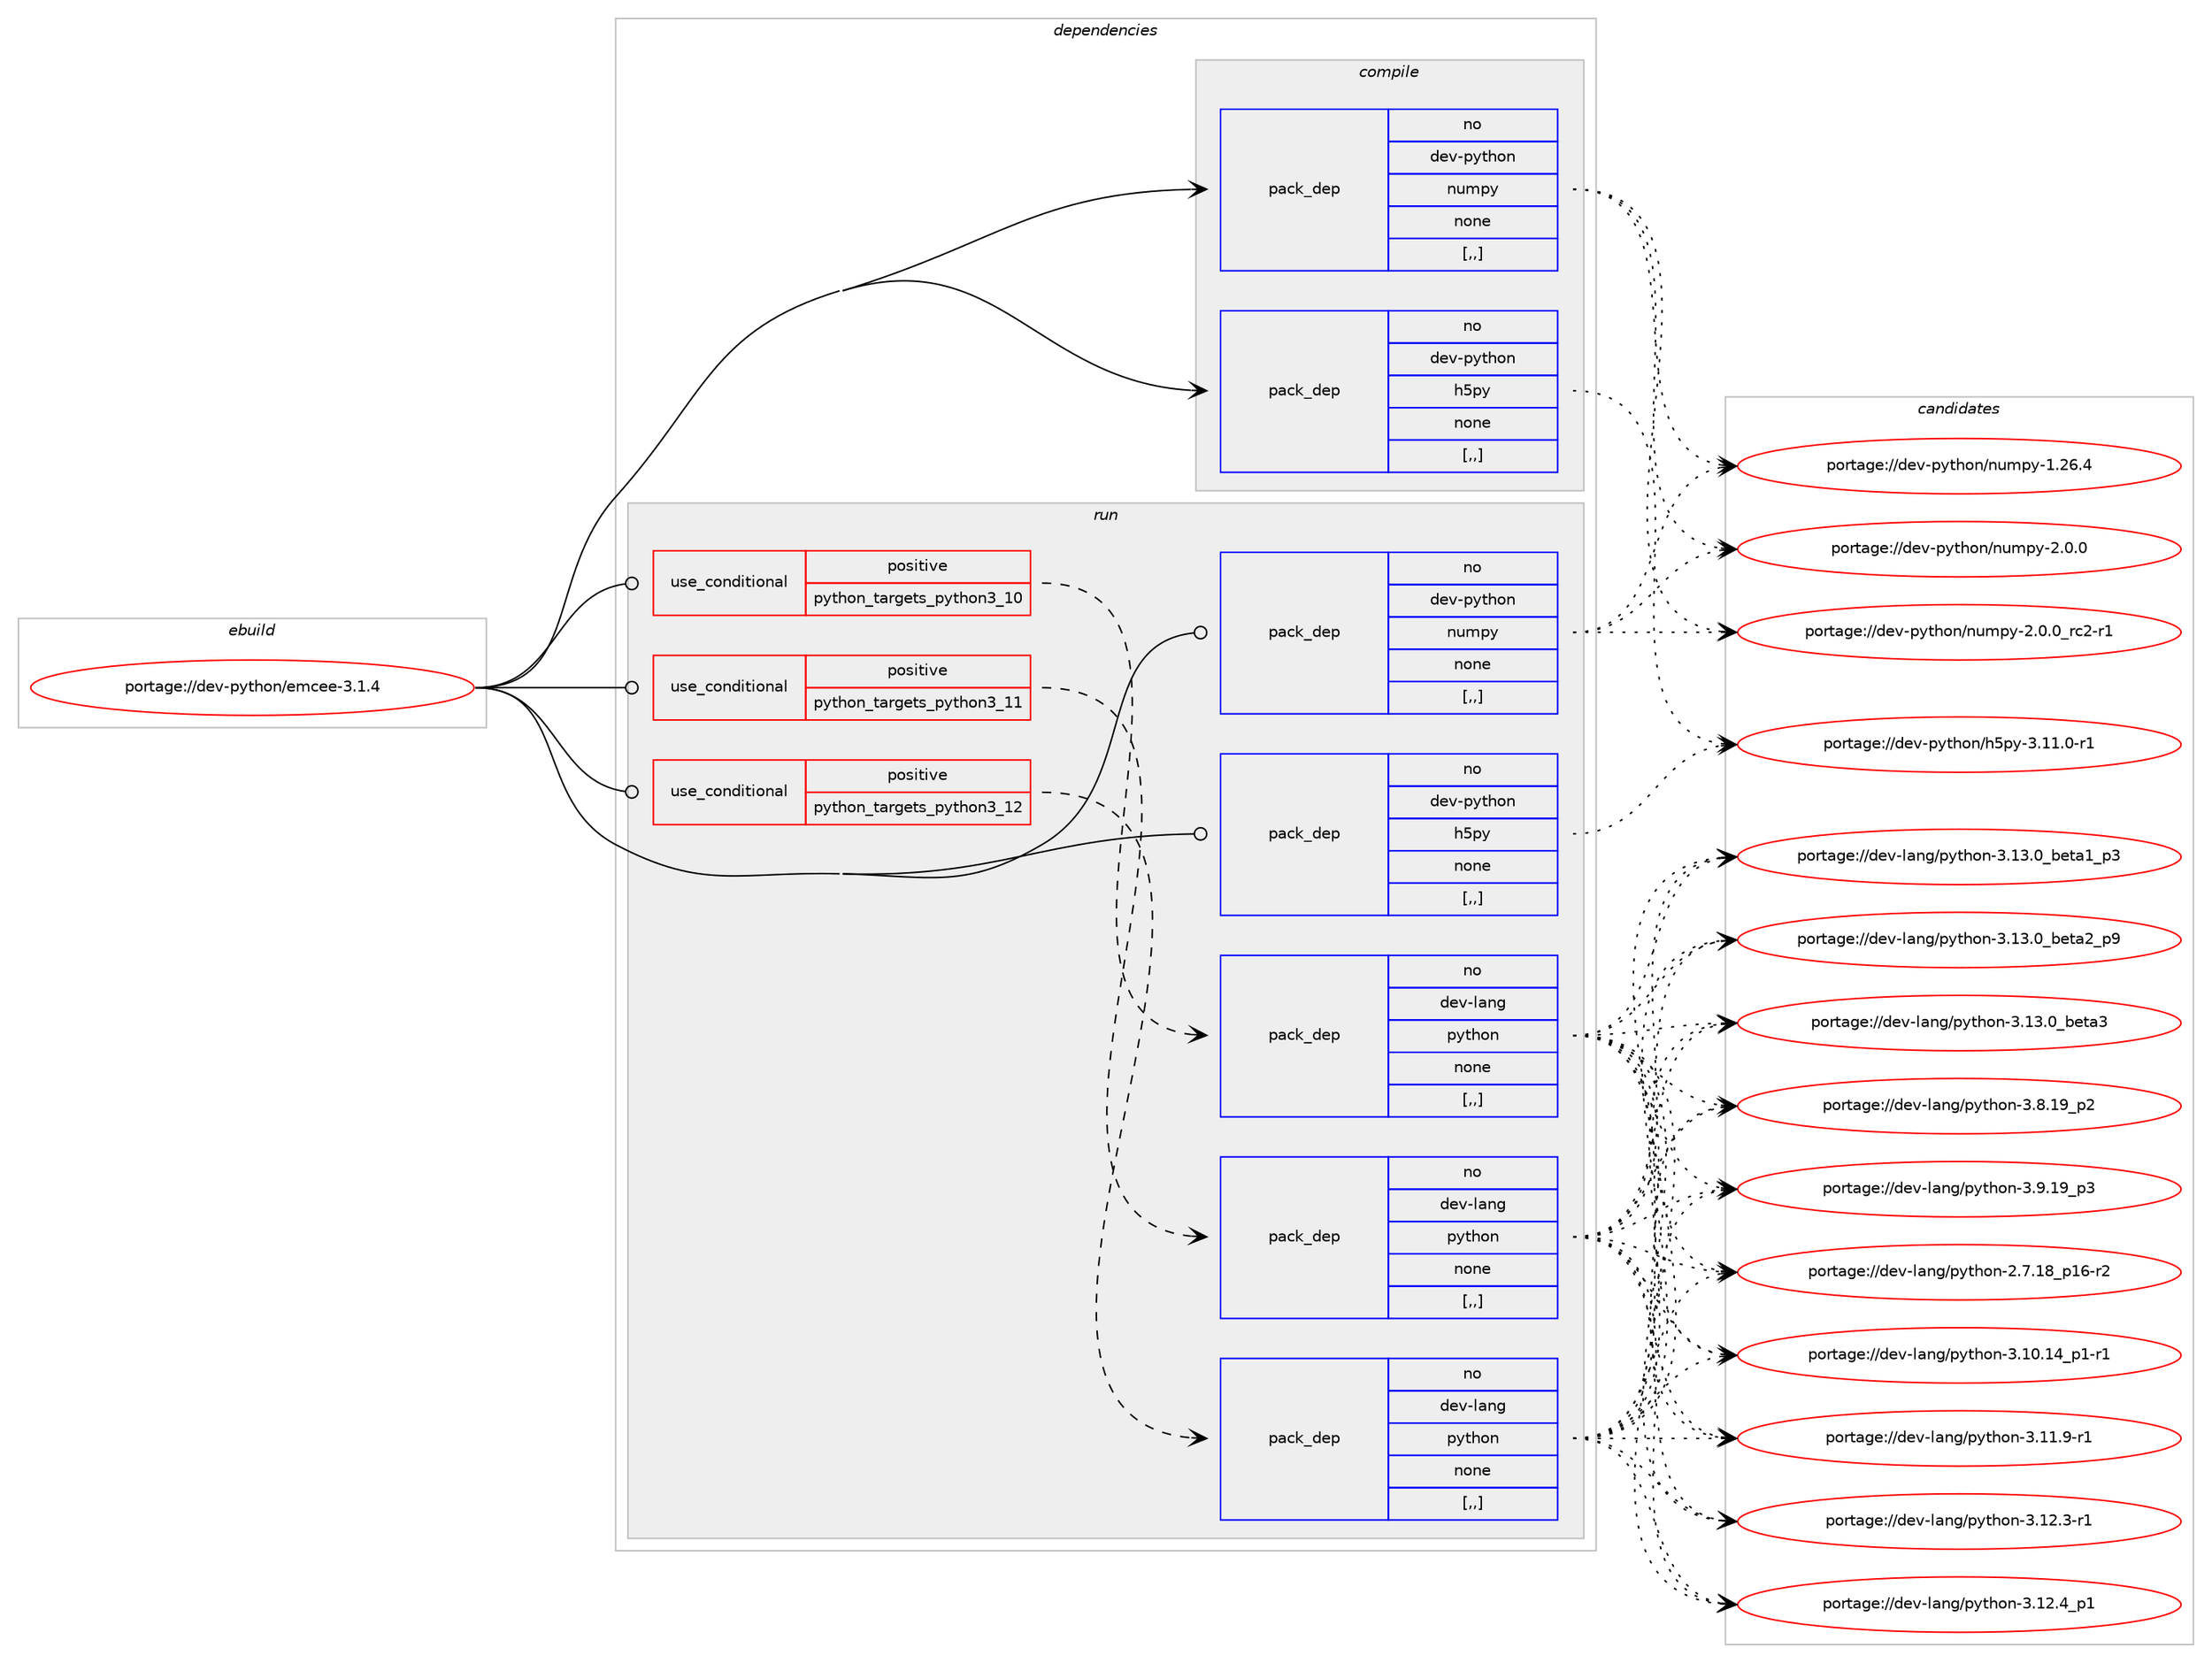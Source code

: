 digraph prolog {

# *************
# Graph options
# *************

newrank=true;
concentrate=true;
compound=true;
graph [rankdir=LR,fontname=Helvetica,fontsize=10,ranksep=1.5];#, ranksep=2.5, nodesep=0.2];
edge  [arrowhead=vee];
node  [fontname=Helvetica,fontsize=10];

# **********
# The ebuild
# **********

subgraph cluster_leftcol {
color=gray;
rank=same;
label=<<i>ebuild</i>>;
id [label="portage://dev-python/emcee-3.1.4", color=red, width=4, href="../dev-python/emcee-3.1.4.svg"];
}

# ****************
# The dependencies
# ****************

subgraph cluster_midcol {
color=gray;
label=<<i>dependencies</i>>;
subgraph cluster_compile {
fillcolor="#eeeeee";
style=filled;
label=<<i>compile</i>>;
subgraph pack109580 {
dependency142417 [label=<<TABLE BORDER="0" CELLBORDER="1" CELLSPACING="0" CELLPADDING="4" WIDTH="220"><TR><TD ROWSPAN="6" CELLPADDING="30">pack_dep</TD></TR><TR><TD WIDTH="110">no</TD></TR><TR><TD>dev-python</TD></TR><TR><TD>h5py</TD></TR><TR><TD>none</TD></TR><TR><TD>[,,]</TD></TR></TABLE>>, shape=none, color=blue];
}
id:e -> dependency142417:w [weight=20,style="solid",arrowhead="vee"];
subgraph pack109581 {
dependency142418 [label=<<TABLE BORDER="0" CELLBORDER="1" CELLSPACING="0" CELLPADDING="4" WIDTH="220"><TR><TD ROWSPAN="6" CELLPADDING="30">pack_dep</TD></TR><TR><TD WIDTH="110">no</TD></TR><TR><TD>dev-python</TD></TR><TR><TD>numpy</TD></TR><TR><TD>none</TD></TR><TR><TD>[,,]</TD></TR></TABLE>>, shape=none, color=blue];
}
id:e -> dependency142418:w [weight=20,style="solid",arrowhead="vee"];
}
subgraph cluster_compileandrun {
fillcolor="#eeeeee";
style=filled;
label=<<i>compile and run</i>>;
}
subgraph cluster_run {
fillcolor="#eeeeee";
style=filled;
label=<<i>run</i>>;
subgraph cond31623 {
dependency142419 [label=<<TABLE BORDER="0" CELLBORDER="1" CELLSPACING="0" CELLPADDING="4"><TR><TD ROWSPAN="3" CELLPADDING="10">use_conditional</TD></TR><TR><TD>positive</TD></TR><TR><TD>python_targets_python3_10</TD></TR></TABLE>>, shape=none, color=red];
subgraph pack109582 {
dependency142420 [label=<<TABLE BORDER="0" CELLBORDER="1" CELLSPACING="0" CELLPADDING="4" WIDTH="220"><TR><TD ROWSPAN="6" CELLPADDING="30">pack_dep</TD></TR><TR><TD WIDTH="110">no</TD></TR><TR><TD>dev-lang</TD></TR><TR><TD>python</TD></TR><TR><TD>none</TD></TR><TR><TD>[,,]</TD></TR></TABLE>>, shape=none, color=blue];
}
dependency142419:e -> dependency142420:w [weight=20,style="dashed",arrowhead="vee"];
}
id:e -> dependency142419:w [weight=20,style="solid",arrowhead="odot"];
subgraph cond31624 {
dependency142421 [label=<<TABLE BORDER="0" CELLBORDER="1" CELLSPACING="0" CELLPADDING="4"><TR><TD ROWSPAN="3" CELLPADDING="10">use_conditional</TD></TR><TR><TD>positive</TD></TR><TR><TD>python_targets_python3_11</TD></TR></TABLE>>, shape=none, color=red];
subgraph pack109583 {
dependency142422 [label=<<TABLE BORDER="0" CELLBORDER="1" CELLSPACING="0" CELLPADDING="4" WIDTH="220"><TR><TD ROWSPAN="6" CELLPADDING="30">pack_dep</TD></TR><TR><TD WIDTH="110">no</TD></TR><TR><TD>dev-lang</TD></TR><TR><TD>python</TD></TR><TR><TD>none</TD></TR><TR><TD>[,,]</TD></TR></TABLE>>, shape=none, color=blue];
}
dependency142421:e -> dependency142422:w [weight=20,style="dashed",arrowhead="vee"];
}
id:e -> dependency142421:w [weight=20,style="solid",arrowhead="odot"];
subgraph cond31625 {
dependency142423 [label=<<TABLE BORDER="0" CELLBORDER="1" CELLSPACING="0" CELLPADDING="4"><TR><TD ROWSPAN="3" CELLPADDING="10">use_conditional</TD></TR><TR><TD>positive</TD></TR><TR><TD>python_targets_python3_12</TD></TR></TABLE>>, shape=none, color=red];
subgraph pack109584 {
dependency142424 [label=<<TABLE BORDER="0" CELLBORDER="1" CELLSPACING="0" CELLPADDING="4" WIDTH="220"><TR><TD ROWSPAN="6" CELLPADDING="30">pack_dep</TD></TR><TR><TD WIDTH="110">no</TD></TR><TR><TD>dev-lang</TD></TR><TR><TD>python</TD></TR><TR><TD>none</TD></TR><TR><TD>[,,]</TD></TR></TABLE>>, shape=none, color=blue];
}
dependency142423:e -> dependency142424:w [weight=20,style="dashed",arrowhead="vee"];
}
id:e -> dependency142423:w [weight=20,style="solid",arrowhead="odot"];
subgraph pack109585 {
dependency142425 [label=<<TABLE BORDER="0" CELLBORDER="1" CELLSPACING="0" CELLPADDING="4" WIDTH="220"><TR><TD ROWSPAN="6" CELLPADDING="30">pack_dep</TD></TR><TR><TD WIDTH="110">no</TD></TR><TR><TD>dev-python</TD></TR><TR><TD>h5py</TD></TR><TR><TD>none</TD></TR><TR><TD>[,,]</TD></TR></TABLE>>, shape=none, color=blue];
}
id:e -> dependency142425:w [weight=20,style="solid",arrowhead="odot"];
subgraph pack109586 {
dependency142426 [label=<<TABLE BORDER="0" CELLBORDER="1" CELLSPACING="0" CELLPADDING="4" WIDTH="220"><TR><TD ROWSPAN="6" CELLPADDING="30">pack_dep</TD></TR><TR><TD WIDTH="110">no</TD></TR><TR><TD>dev-python</TD></TR><TR><TD>numpy</TD></TR><TR><TD>none</TD></TR><TR><TD>[,,]</TD></TR></TABLE>>, shape=none, color=blue];
}
id:e -> dependency142426:w [weight=20,style="solid",arrowhead="odot"];
}
}

# **************
# The candidates
# **************

subgraph cluster_choices {
rank=same;
color=gray;
label=<<i>candidates</i>>;

subgraph choice109580 {
color=black;
nodesep=1;
choice100101118451121211161041111104710453112121455146494946484511449 [label="portage://dev-python/h5py-3.11.0-r1", color=red, width=4,href="../dev-python/h5py-3.11.0-r1.svg"];
dependency142417:e -> choice100101118451121211161041111104710453112121455146494946484511449:w [style=dotted,weight="100"];
}
subgraph choice109581 {
color=black;
nodesep=1;
choice100101118451121211161041111104711011710911212145494650544652 [label="portage://dev-python/numpy-1.26.4", color=red, width=4,href="../dev-python/numpy-1.26.4.svg"];
choice1001011184511212111610411111047110117109112121455046484648 [label="portage://dev-python/numpy-2.0.0", color=red, width=4,href="../dev-python/numpy-2.0.0.svg"];
choice10010111845112121116104111110471101171091121214550464846489511499504511449 [label="portage://dev-python/numpy-2.0.0_rc2-r1", color=red, width=4,href="../dev-python/numpy-2.0.0_rc2-r1.svg"];
dependency142418:e -> choice100101118451121211161041111104711011710911212145494650544652:w [style=dotted,weight="100"];
dependency142418:e -> choice1001011184511212111610411111047110117109112121455046484648:w [style=dotted,weight="100"];
dependency142418:e -> choice10010111845112121116104111110471101171091121214550464846489511499504511449:w [style=dotted,weight="100"];
}
subgraph choice109582 {
color=black;
nodesep=1;
choice100101118451089711010347112121116104111110455046554649569511249544511450 [label="portage://dev-lang/python-2.7.18_p16-r2", color=red, width=4,href="../dev-lang/python-2.7.18_p16-r2.svg"];
choice100101118451089711010347112121116104111110455146494846495295112494511449 [label="portage://dev-lang/python-3.10.14_p1-r1", color=red, width=4,href="../dev-lang/python-3.10.14_p1-r1.svg"];
choice100101118451089711010347112121116104111110455146494946574511449 [label="portage://dev-lang/python-3.11.9-r1", color=red, width=4,href="../dev-lang/python-3.11.9-r1.svg"];
choice100101118451089711010347112121116104111110455146495046514511449 [label="portage://dev-lang/python-3.12.3-r1", color=red, width=4,href="../dev-lang/python-3.12.3-r1.svg"];
choice100101118451089711010347112121116104111110455146495046529511249 [label="portage://dev-lang/python-3.12.4_p1", color=red, width=4,href="../dev-lang/python-3.12.4_p1.svg"];
choice10010111845108971101034711212111610411111045514649514648959810111697499511251 [label="portage://dev-lang/python-3.13.0_beta1_p3", color=red, width=4,href="../dev-lang/python-3.13.0_beta1_p3.svg"];
choice10010111845108971101034711212111610411111045514649514648959810111697509511257 [label="portage://dev-lang/python-3.13.0_beta2_p9", color=red, width=4,href="../dev-lang/python-3.13.0_beta2_p9.svg"];
choice1001011184510897110103471121211161041111104551464951464895981011169751 [label="portage://dev-lang/python-3.13.0_beta3", color=red, width=4,href="../dev-lang/python-3.13.0_beta3.svg"];
choice100101118451089711010347112121116104111110455146564649579511250 [label="portage://dev-lang/python-3.8.19_p2", color=red, width=4,href="../dev-lang/python-3.8.19_p2.svg"];
choice100101118451089711010347112121116104111110455146574649579511251 [label="portage://dev-lang/python-3.9.19_p3", color=red, width=4,href="../dev-lang/python-3.9.19_p3.svg"];
dependency142420:e -> choice100101118451089711010347112121116104111110455046554649569511249544511450:w [style=dotted,weight="100"];
dependency142420:e -> choice100101118451089711010347112121116104111110455146494846495295112494511449:w [style=dotted,weight="100"];
dependency142420:e -> choice100101118451089711010347112121116104111110455146494946574511449:w [style=dotted,weight="100"];
dependency142420:e -> choice100101118451089711010347112121116104111110455146495046514511449:w [style=dotted,weight="100"];
dependency142420:e -> choice100101118451089711010347112121116104111110455146495046529511249:w [style=dotted,weight="100"];
dependency142420:e -> choice10010111845108971101034711212111610411111045514649514648959810111697499511251:w [style=dotted,weight="100"];
dependency142420:e -> choice10010111845108971101034711212111610411111045514649514648959810111697509511257:w [style=dotted,weight="100"];
dependency142420:e -> choice1001011184510897110103471121211161041111104551464951464895981011169751:w [style=dotted,weight="100"];
dependency142420:e -> choice100101118451089711010347112121116104111110455146564649579511250:w [style=dotted,weight="100"];
dependency142420:e -> choice100101118451089711010347112121116104111110455146574649579511251:w [style=dotted,weight="100"];
}
subgraph choice109583 {
color=black;
nodesep=1;
choice100101118451089711010347112121116104111110455046554649569511249544511450 [label="portage://dev-lang/python-2.7.18_p16-r2", color=red, width=4,href="../dev-lang/python-2.7.18_p16-r2.svg"];
choice100101118451089711010347112121116104111110455146494846495295112494511449 [label="portage://dev-lang/python-3.10.14_p1-r1", color=red, width=4,href="../dev-lang/python-3.10.14_p1-r1.svg"];
choice100101118451089711010347112121116104111110455146494946574511449 [label="portage://dev-lang/python-3.11.9-r1", color=red, width=4,href="../dev-lang/python-3.11.9-r1.svg"];
choice100101118451089711010347112121116104111110455146495046514511449 [label="portage://dev-lang/python-3.12.3-r1", color=red, width=4,href="../dev-lang/python-3.12.3-r1.svg"];
choice100101118451089711010347112121116104111110455146495046529511249 [label="portage://dev-lang/python-3.12.4_p1", color=red, width=4,href="../dev-lang/python-3.12.4_p1.svg"];
choice10010111845108971101034711212111610411111045514649514648959810111697499511251 [label="portage://dev-lang/python-3.13.0_beta1_p3", color=red, width=4,href="../dev-lang/python-3.13.0_beta1_p3.svg"];
choice10010111845108971101034711212111610411111045514649514648959810111697509511257 [label="portage://dev-lang/python-3.13.0_beta2_p9", color=red, width=4,href="../dev-lang/python-3.13.0_beta2_p9.svg"];
choice1001011184510897110103471121211161041111104551464951464895981011169751 [label="portage://dev-lang/python-3.13.0_beta3", color=red, width=4,href="../dev-lang/python-3.13.0_beta3.svg"];
choice100101118451089711010347112121116104111110455146564649579511250 [label="portage://dev-lang/python-3.8.19_p2", color=red, width=4,href="../dev-lang/python-3.8.19_p2.svg"];
choice100101118451089711010347112121116104111110455146574649579511251 [label="portage://dev-lang/python-3.9.19_p3", color=red, width=4,href="../dev-lang/python-3.9.19_p3.svg"];
dependency142422:e -> choice100101118451089711010347112121116104111110455046554649569511249544511450:w [style=dotted,weight="100"];
dependency142422:e -> choice100101118451089711010347112121116104111110455146494846495295112494511449:w [style=dotted,weight="100"];
dependency142422:e -> choice100101118451089711010347112121116104111110455146494946574511449:w [style=dotted,weight="100"];
dependency142422:e -> choice100101118451089711010347112121116104111110455146495046514511449:w [style=dotted,weight="100"];
dependency142422:e -> choice100101118451089711010347112121116104111110455146495046529511249:w [style=dotted,weight="100"];
dependency142422:e -> choice10010111845108971101034711212111610411111045514649514648959810111697499511251:w [style=dotted,weight="100"];
dependency142422:e -> choice10010111845108971101034711212111610411111045514649514648959810111697509511257:w [style=dotted,weight="100"];
dependency142422:e -> choice1001011184510897110103471121211161041111104551464951464895981011169751:w [style=dotted,weight="100"];
dependency142422:e -> choice100101118451089711010347112121116104111110455146564649579511250:w [style=dotted,weight="100"];
dependency142422:e -> choice100101118451089711010347112121116104111110455146574649579511251:w [style=dotted,weight="100"];
}
subgraph choice109584 {
color=black;
nodesep=1;
choice100101118451089711010347112121116104111110455046554649569511249544511450 [label="portage://dev-lang/python-2.7.18_p16-r2", color=red, width=4,href="../dev-lang/python-2.7.18_p16-r2.svg"];
choice100101118451089711010347112121116104111110455146494846495295112494511449 [label="portage://dev-lang/python-3.10.14_p1-r1", color=red, width=4,href="../dev-lang/python-3.10.14_p1-r1.svg"];
choice100101118451089711010347112121116104111110455146494946574511449 [label="portage://dev-lang/python-3.11.9-r1", color=red, width=4,href="../dev-lang/python-3.11.9-r1.svg"];
choice100101118451089711010347112121116104111110455146495046514511449 [label="portage://dev-lang/python-3.12.3-r1", color=red, width=4,href="../dev-lang/python-3.12.3-r1.svg"];
choice100101118451089711010347112121116104111110455146495046529511249 [label="portage://dev-lang/python-3.12.4_p1", color=red, width=4,href="../dev-lang/python-3.12.4_p1.svg"];
choice10010111845108971101034711212111610411111045514649514648959810111697499511251 [label="portage://dev-lang/python-3.13.0_beta1_p3", color=red, width=4,href="../dev-lang/python-3.13.0_beta1_p3.svg"];
choice10010111845108971101034711212111610411111045514649514648959810111697509511257 [label="portage://dev-lang/python-3.13.0_beta2_p9", color=red, width=4,href="../dev-lang/python-3.13.0_beta2_p9.svg"];
choice1001011184510897110103471121211161041111104551464951464895981011169751 [label="portage://dev-lang/python-3.13.0_beta3", color=red, width=4,href="../dev-lang/python-3.13.0_beta3.svg"];
choice100101118451089711010347112121116104111110455146564649579511250 [label="portage://dev-lang/python-3.8.19_p2", color=red, width=4,href="../dev-lang/python-3.8.19_p2.svg"];
choice100101118451089711010347112121116104111110455146574649579511251 [label="portage://dev-lang/python-3.9.19_p3", color=red, width=4,href="../dev-lang/python-3.9.19_p3.svg"];
dependency142424:e -> choice100101118451089711010347112121116104111110455046554649569511249544511450:w [style=dotted,weight="100"];
dependency142424:e -> choice100101118451089711010347112121116104111110455146494846495295112494511449:w [style=dotted,weight="100"];
dependency142424:e -> choice100101118451089711010347112121116104111110455146494946574511449:w [style=dotted,weight="100"];
dependency142424:e -> choice100101118451089711010347112121116104111110455146495046514511449:w [style=dotted,weight="100"];
dependency142424:e -> choice100101118451089711010347112121116104111110455146495046529511249:w [style=dotted,weight="100"];
dependency142424:e -> choice10010111845108971101034711212111610411111045514649514648959810111697499511251:w [style=dotted,weight="100"];
dependency142424:e -> choice10010111845108971101034711212111610411111045514649514648959810111697509511257:w [style=dotted,weight="100"];
dependency142424:e -> choice1001011184510897110103471121211161041111104551464951464895981011169751:w [style=dotted,weight="100"];
dependency142424:e -> choice100101118451089711010347112121116104111110455146564649579511250:w [style=dotted,weight="100"];
dependency142424:e -> choice100101118451089711010347112121116104111110455146574649579511251:w [style=dotted,weight="100"];
}
subgraph choice109585 {
color=black;
nodesep=1;
choice100101118451121211161041111104710453112121455146494946484511449 [label="portage://dev-python/h5py-3.11.0-r1", color=red, width=4,href="../dev-python/h5py-3.11.0-r1.svg"];
dependency142425:e -> choice100101118451121211161041111104710453112121455146494946484511449:w [style=dotted,weight="100"];
}
subgraph choice109586 {
color=black;
nodesep=1;
choice100101118451121211161041111104711011710911212145494650544652 [label="portage://dev-python/numpy-1.26.4", color=red, width=4,href="../dev-python/numpy-1.26.4.svg"];
choice1001011184511212111610411111047110117109112121455046484648 [label="portage://dev-python/numpy-2.0.0", color=red, width=4,href="../dev-python/numpy-2.0.0.svg"];
choice10010111845112121116104111110471101171091121214550464846489511499504511449 [label="portage://dev-python/numpy-2.0.0_rc2-r1", color=red, width=4,href="../dev-python/numpy-2.0.0_rc2-r1.svg"];
dependency142426:e -> choice100101118451121211161041111104711011710911212145494650544652:w [style=dotted,weight="100"];
dependency142426:e -> choice1001011184511212111610411111047110117109112121455046484648:w [style=dotted,weight="100"];
dependency142426:e -> choice10010111845112121116104111110471101171091121214550464846489511499504511449:w [style=dotted,weight="100"];
}
}

}
